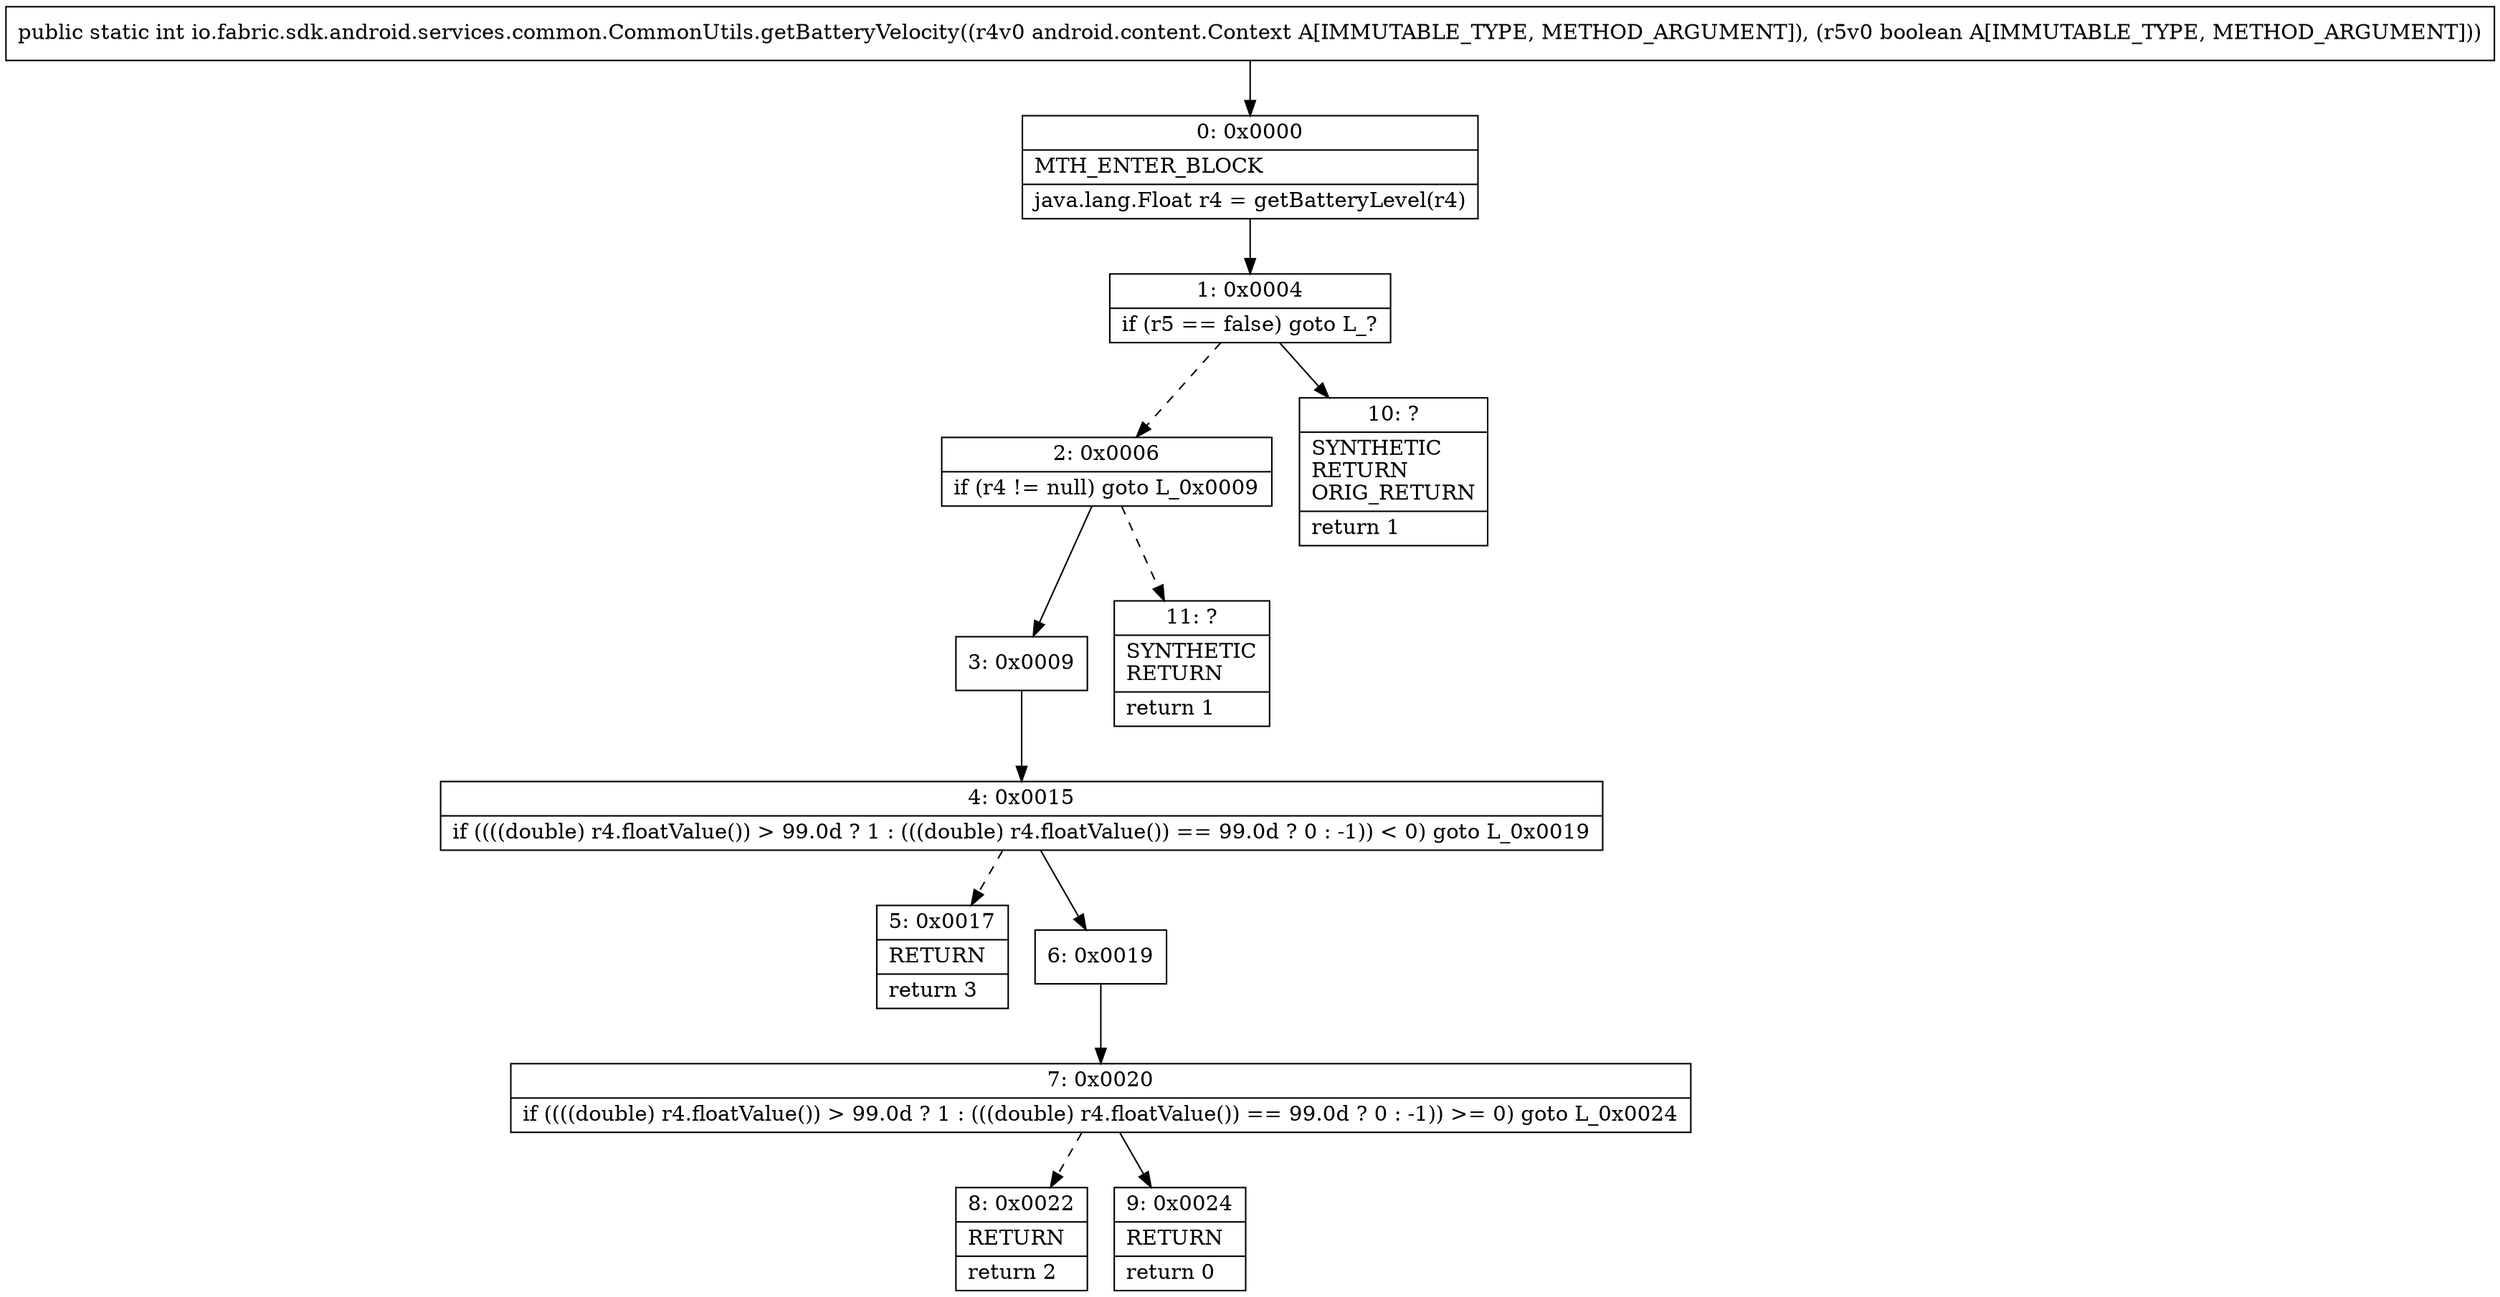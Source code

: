 digraph "CFG forio.fabric.sdk.android.services.common.CommonUtils.getBatteryVelocity(Landroid\/content\/Context;Z)I" {
Node_0 [shape=record,label="{0\:\ 0x0000|MTH_ENTER_BLOCK\l|java.lang.Float r4 = getBatteryLevel(r4)\l}"];
Node_1 [shape=record,label="{1\:\ 0x0004|if (r5 == false) goto L_?\l}"];
Node_2 [shape=record,label="{2\:\ 0x0006|if (r4 != null) goto L_0x0009\l}"];
Node_3 [shape=record,label="{3\:\ 0x0009}"];
Node_4 [shape=record,label="{4\:\ 0x0015|if ((((double) r4.floatValue()) \> 99.0d ? 1 : (((double) r4.floatValue()) == 99.0d ? 0 : \-1)) \< 0) goto L_0x0019\l}"];
Node_5 [shape=record,label="{5\:\ 0x0017|RETURN\l|return 3\l}"];
Node_6 [shape=record,label="{6\:\ 0x0019}"];
Node_7 [shape=record,label="{7\:\ 0x0020|if ((((double) r4.floatValue()) \> 99.0d ? 1 : (((double) r4.floatValue()) == 99.0d ? 0 : \-1)) \>= 0) goto L_0x0024\l}"];
Node_8 [shape=record,label="{8\:\ 0x0022|RETURN\l|return 2\l}"];
Node_9 [shape=record,label="{9\:\ 0x0024|RETURN\l|return 0\l}"];
Node_10 [shape=record,label="{10\:\ ?|SYNTHETIC\lRETURN\lORIG_RETURN\l|return 1\l}"];
Node_11 [shape=record,label="{11\:\ ?|SYNTHETIC\lRETURN\l|return 1\l}"];
MethodNode[shape=record,label="{public static int io.fabric.sdk.android.services.common.CommonUtils.getBatteryVelocity((r4v0 android.content.Context A[IMMUTABLE_TYPE, METHOD_ARGUMENT]), (r5v0 boolean A[IMMUTABLE_TYPE, METHOD_ARGUMENT])) }"];
MethodNode -> Node_0;
Node_0 -> Node_1;
Node_1 -> Node_2[style=dashed];
Node_1 -> Node_10;
Node_2 -> Node_3;
Node_2 -> Node_11[style=dashed];
Node_3 -> Node_4;
Node_4 -> Node_5[style=dashed];
Node_4 -> Node_6;
Node_6 -> Node_7;
Node_7 -> Node_8[style=dashed];
Node_7 -> Node_9;
}

